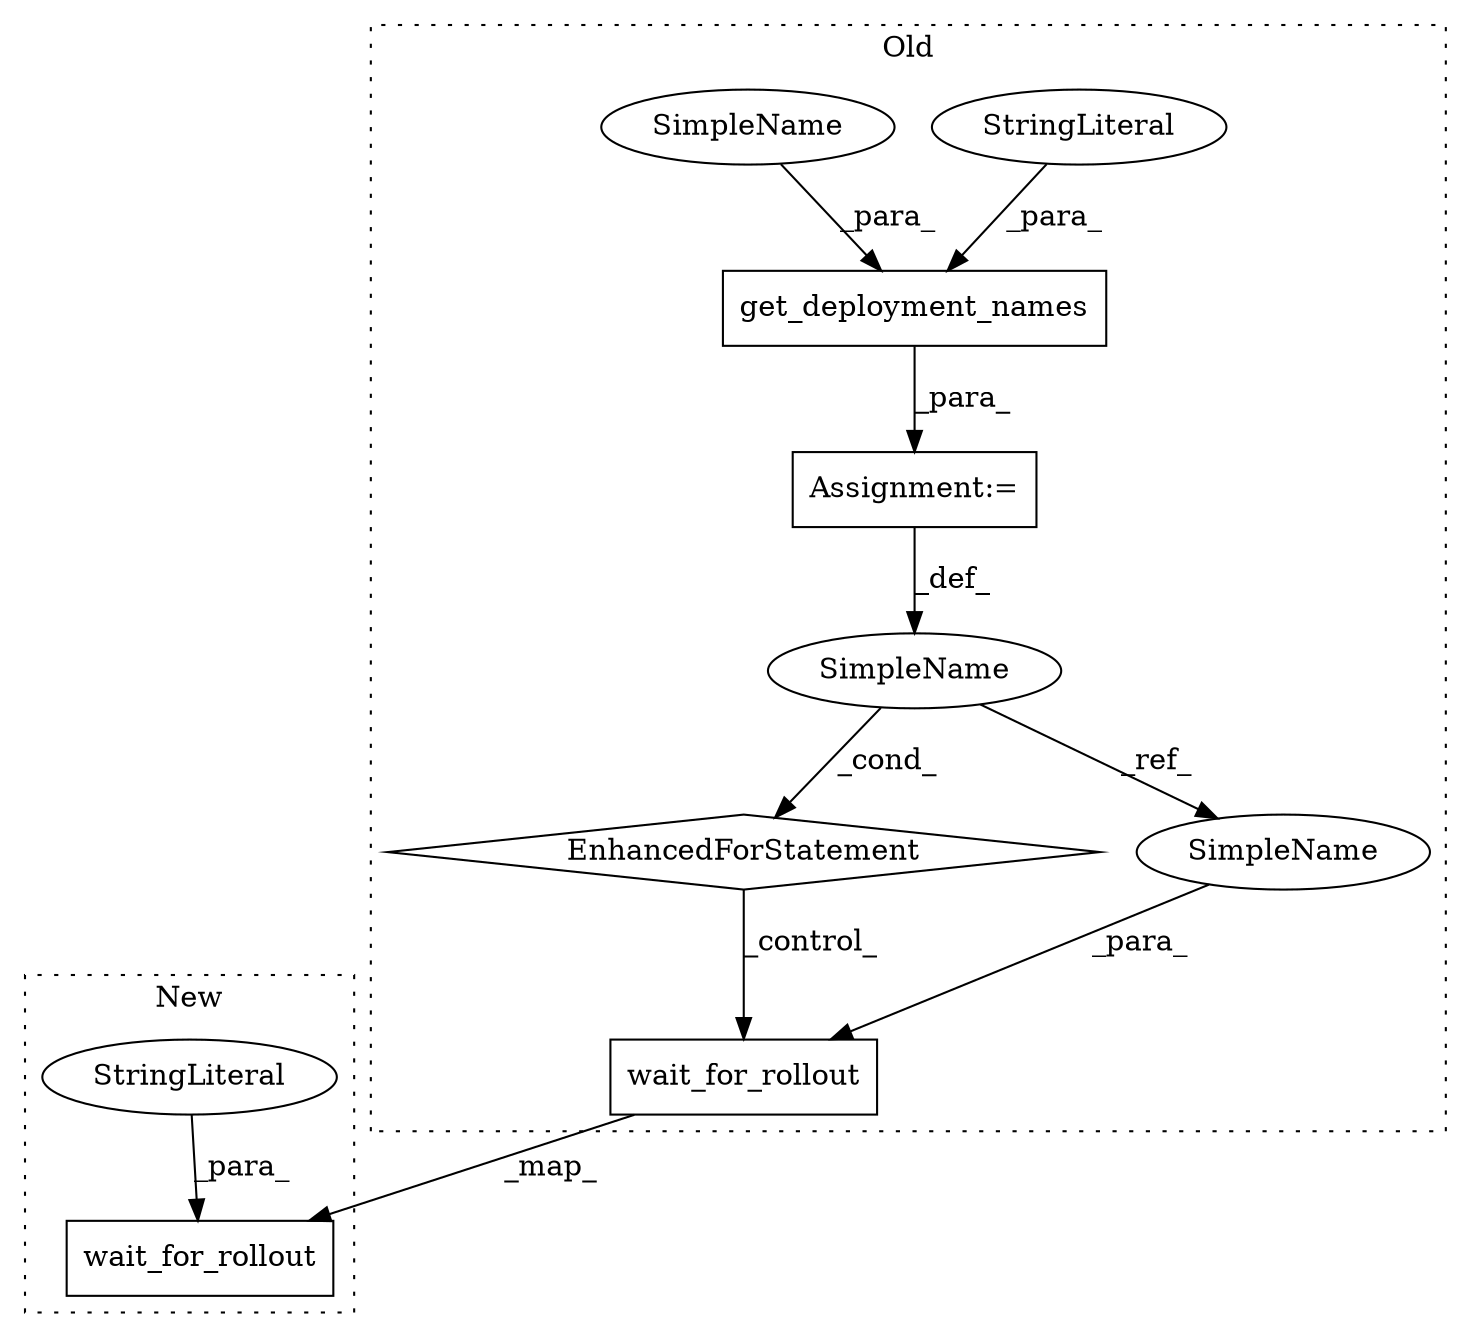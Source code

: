 digraph G {
subgraph cluster0 {
1 [label="wait_for_rollout" a="32" s="1530,1572" l="17,1" shape="box"];
3 [label="get_deployment_names" a="32" s="1477,1519" l="21,1" shape="box"];
4 [label="EnhancedForStatement" a="70" s="1402,1520" l="53,2" shape="diamond"];
5 [label="SimpleName" a="42" s="1459" l="15" shape="ellipse"];
6 [label="StringLiteral" a="45" s="1498" l="11" shape="ellipse"];
8 [label="Assignment:=" a="7" s="1402,1520" l="53,2" shape="box"];
9 [label="SimpleName" a="42" s="1510" l="9" shape="ellipse"];
10 [label="SimpleName" a="42" s="1547" l="15" shape="ellipse"];
label = "Old";
style="dotted";
}
subgraph cluster1 {
2 [label="wait_for_rollout" a="32" s="1264,1302" l="17,1" shape="box"];
7 [label="StringLiteral" a="45" s="1281" l="11" shape="ellipse"];
label = "New";
style="dotted";
}
1 -> 2 [label="_map_"];
3 -> 8 [label="_para_"];
4 -> 1 [label="_control_"];
5 -> 10 [label="_ref_"];
5 -> 4 [label="_cond_"];
6 -> 3 [label="_para_"];
7 -> 2 [label="_para_"];
8 -> 5 [label="_def_"];
9 -> 3 [label="_para_"];
10 -> 1 [label="_para_"];
}